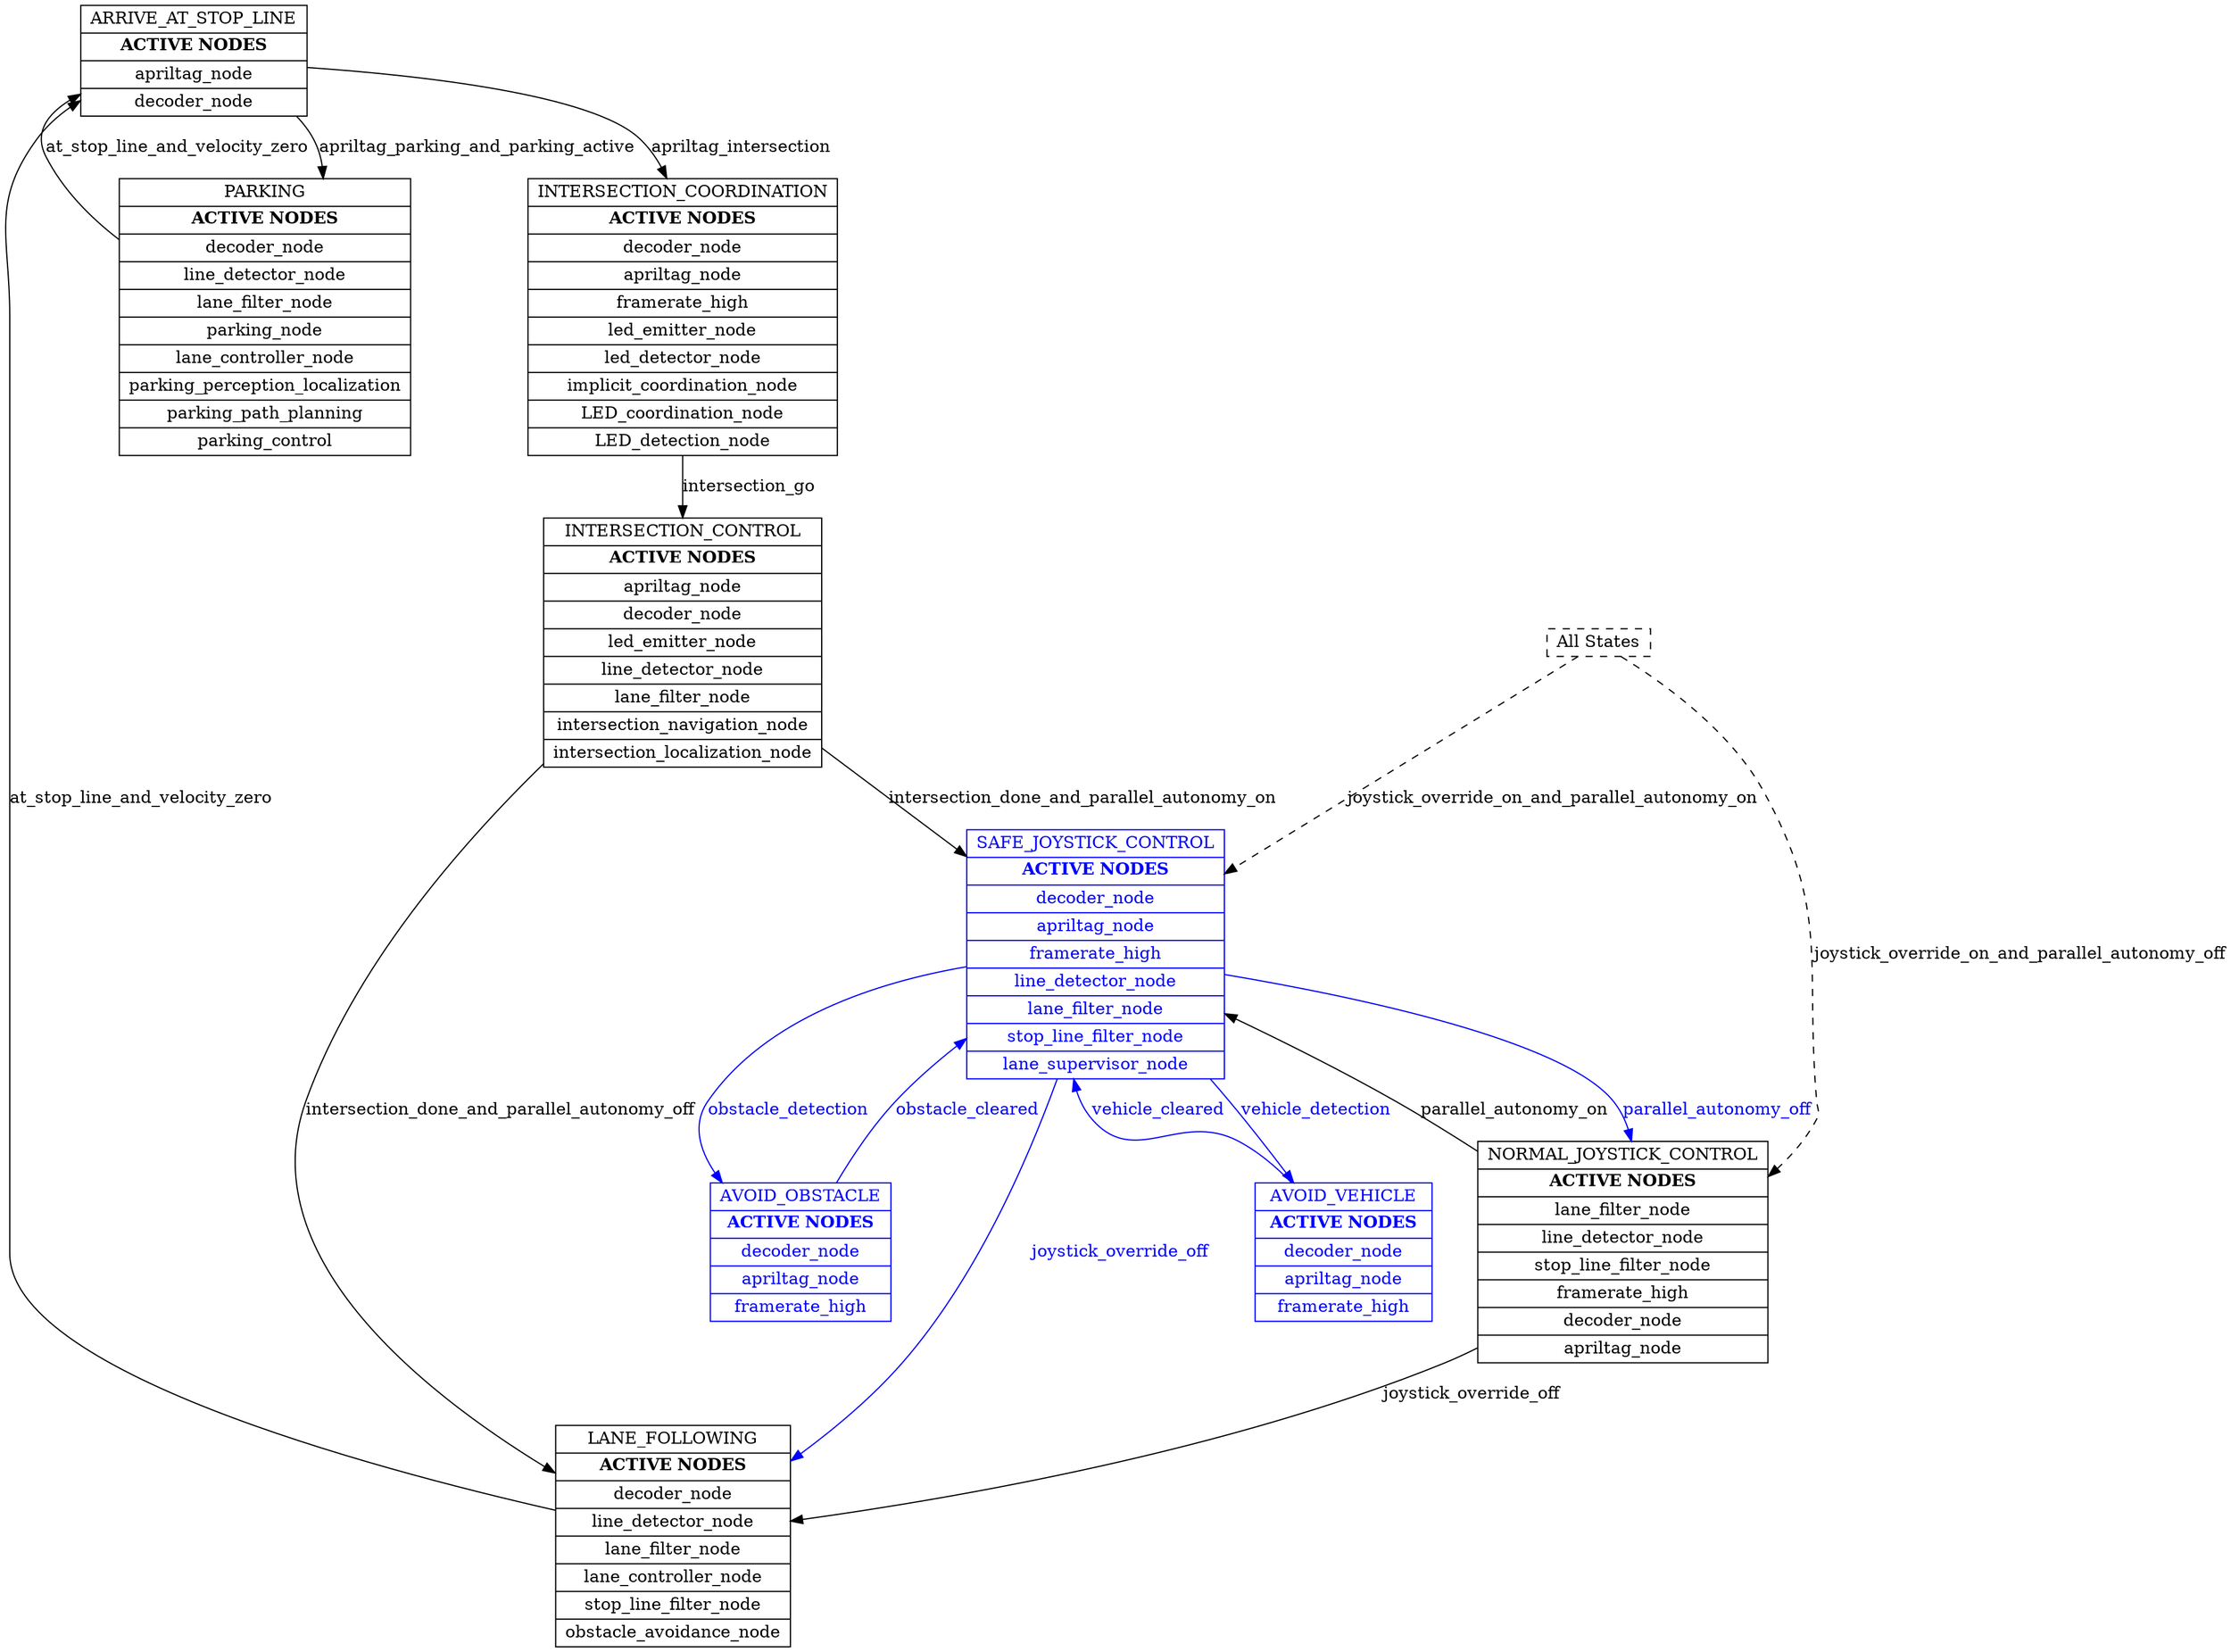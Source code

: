 // parallel_autonomy_detailed.yaml
digraph {
	node [height=.1 shape=record]
	ARRIVE_AT_STOP_LINE [label=<{ ARRIVE_AT_STOP_LINE | <B> ACTIVE NODES </B> | apriltag_node | decoder_node }> color=black fontcolor=black]
	INTERSECTION_CONTROL [label=<{ INTERSECTION_CONTROL | <B> ACTIVE NODES </B> | apriltag_node | decoder_node | led_emitter_node | line_detector_node | lane_filter_node | intersection_navigation_node | intersection_localization_node }> color=black fontcolor=black]
	INTERSECTION_COORDINATION [label=<{ INTERSECTION_COORDINATION | <B> ACTIVE NODES </B> | decoder_node | apriltag_node | framerate_high | led_emitter_node | led_detector_node | implicit_coordination_node | LED_coordination_node | LED_detection_node }> color=black fontcolor=black]
	NORMAL_JOYSTICK_CONTROL [label=<{ NORMAL_JOYSTICK_CONTROL | <B> ACTIVE NODES </B> | lane_filter_node | line_detector_node | stop_line_filter_node | framerate_high | decoder_node | apriltag_node }> color=black fontcolor=black]
	SAFE_JOYSTICK_CONTROL [label=<{ SAFE_JOYSTICK_CONTROL | <B> ACTIVE NODES </B> | decoder_node | apriltag_node | framerate_high | line_detector_node | lane_filter_node | stop_line_filter_node | lane_supervisor_node }> color=blue fontcolor=blue]
	AVOID_VEHICLE [label=<{ AVOID_VEHICLE | <B> ACTIVE NODES </B> | decoder_node | apriltag_node | framerate_high }> color=blue fontcolor=blue]
	AVOID_OBSTACLE [label=<{ AVOID_OBSTACLE | <B> ACTIVE NODES </B> | decoder_node | apriltag_node | framerate_high }> color=blue fontcolor=blue]
	PARKING [label=<{ PARKING | <B> ACTIVE NODES </B> | decoder_node | line_detector_node | lane_filter_node | parking_node | lane_controller_node | parking_perception_localization | parking_path_planning | parking_control }> color=black fontcolor=black]
	LANE_FOLLOWING [label=<{ LANE_FOLLOWING | <B> ACTIVE NODES </B> | decoder_node | line_detector_node | lane_filter_node | lane_controller_node | stop_line_filter_node | obstacle_avoidance_node }> color=black fontcolor=black]
	ARRIVE_AT_STOP_LINE -> PARKING [label=apriltag_parking_and_parking_active color=black fontcolor=black]
	ARRIVE_AT_STOP_LINE -> INTERSECTION_COORDINATION [label=apriltag_intersection color=black fontcolor=black]
	INTERSECTION_CONTROL -> LANE_FOLLOWING [label=intersection_done_and_parallel_autonomy_off color=black fontcolor=black]
	INTERSECTION_CONTROL -> SAFE_JOYSTICK_CONTROL [label=intersection_done_and_parallel_autonomy_on color=black fontcolor=black]
	INTERSECTION_COORDINATION -> INTERSECTION_CONTROL [label=intersection_go color=black fontcolor=black]
	NORMAL_JOYSTICK_CONTROL -> LANE_FOLLOWING [label=joystick_override_off color=black fontcolor=black]
	NORMAL_JOYSTICK_CONTROL -> SAFE_JOYSTICK_CONTROL [label=parallel_autonomy_on color=black fontcolor=black]
	SAFE_JOYSTICK_CONTROL -> AVOID_VEHICLE [label=vehicle_detection color=blue fontcolor=blue]
	SAFE_JOYSTICK_CONTROL -> AVOID_OBSTACLE [label=obstacle_detection color=blue fontcolor=blue]
	SAFE_JOYSTICK_CONTROL -> LANE_FOLLOWING [label=joystick_override_off color=blue fontcolor=blue]
	SAFE_JOYSTICK_CONTROL -> NORMAL_JOYSTICK_CONTROL [label=parallel_autonomy_off color=blue fontcolor=blue]
	AVOID_VEHICLE -> SAFE_JOYSTICK_CONTROL [label=vehicle_cleared color=blue fontcolor=blue]
	AVOID_OBSTACLE -> SAFE_JOYSTICK_CONTROL [label=obstacle_cleared color=blue fontcolor=blue]
	PARKING -> ARRIVE_AT_STOP_LINE [label=at_stop_line_and_velocity_zero color=black fontcolor=black]
	LANE_FOLLOWING -> ARRIVE_AT_STOP_LINE [label=at_stop_line_and_velocity_zero color=black fontcolor=black]
	ALL_STATES [label="All States" style=dashed]
	ALL_STATES -> NORMAL_JOYSTICK_CONTROL [label=joystick_override_on_and_parallel_autonomy_off concentrate=false style=dashed]
	ALL_STATES -> SAFE_JOYSTICK_CONTROL [label=joystick_override_on_and_parallel_autonomy_on concentrate=false style=dashed]
}